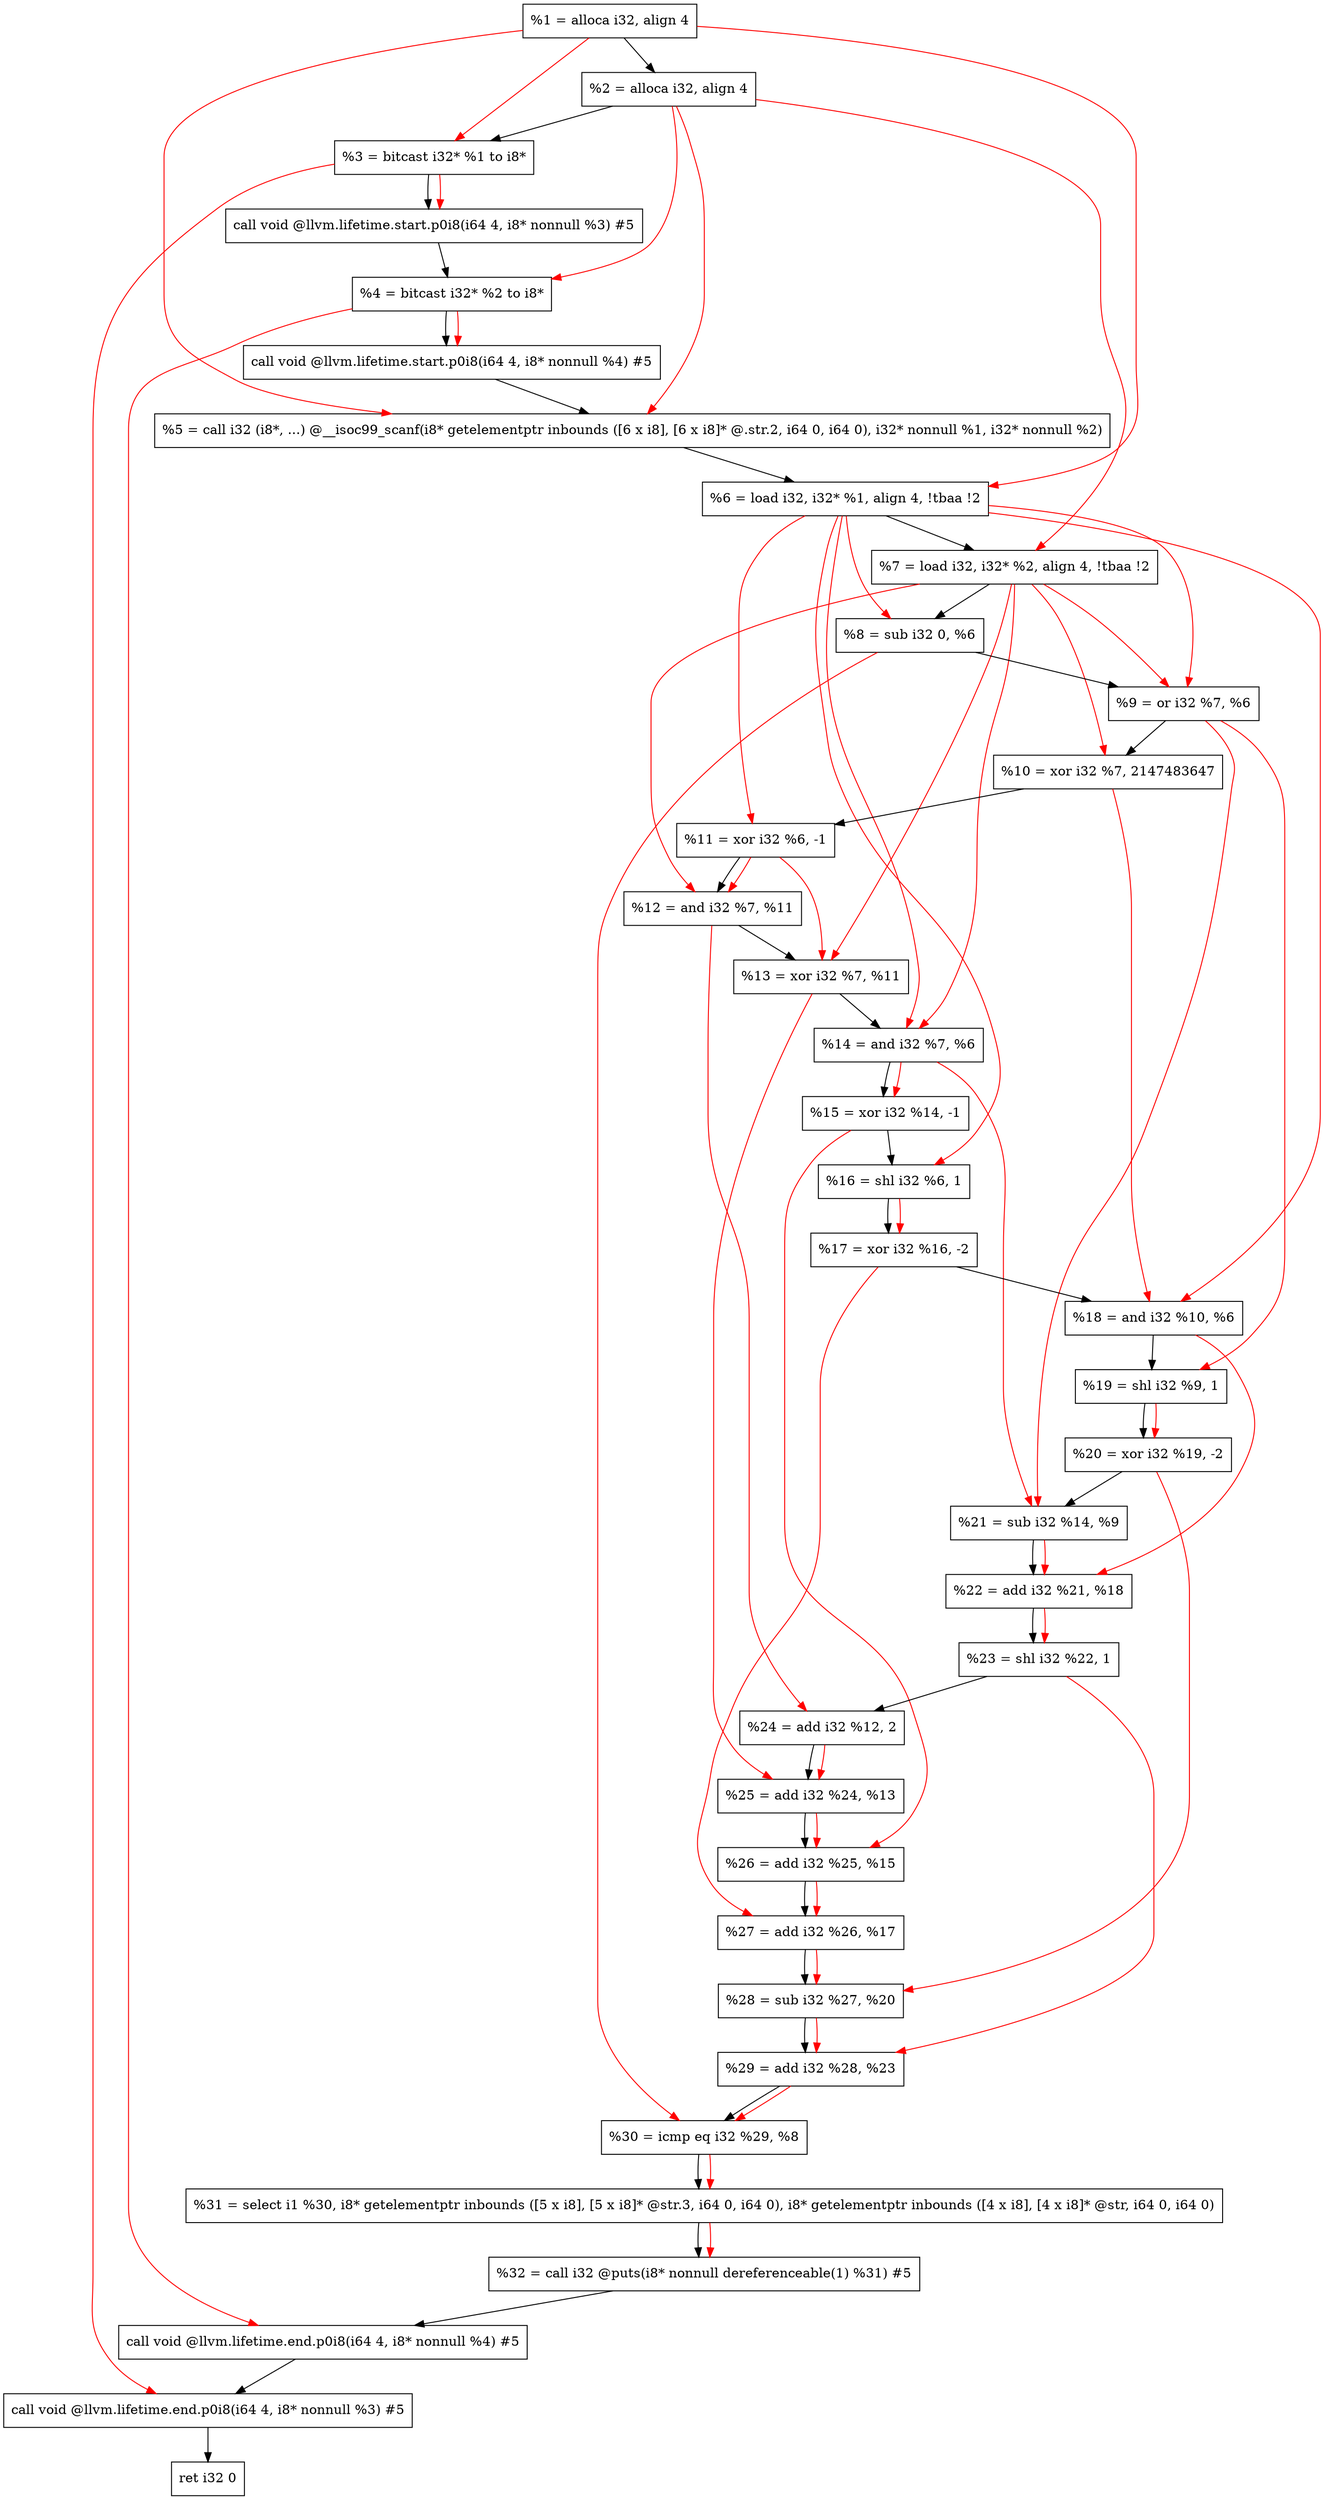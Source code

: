 digraph "DFG for'main' function" {
	Node0x2459cc8[shape=record, label="  %1 = alloca i32, align 4"];
	Node0x2459d48[shape=record, label="  %2 = alloca i32, align 4"];
	Node0x2459dd8[shape=record, label="  %3 = bitcast i32* %1 to i8*"];
	Node0x245a238[shape=record, label="  call void @llvm.lifetime.start.p0i8(i64 4, i8* nonnull %3) #5"];
	Node0x245a318[shape=record, label="  %4 = bitcast i32* %2 to i8*"];
	Node0x245a438[shape=record, label="  call void @llvm.lifetime.start.p0i8(i64 4, i8* nonnull %4) #5"];
	Node0x245a670[shape=record, label="  %5 = call i32 (i8*, ...) @__isoc99_scanf(i8* getelementptr inbounds ([6 x i8], [6 x i8]* @.str.2, i64 0, i64 0), i32* nonnull %1, i32* nonnull %2)"];
	Node0x245a728[shape=record, label="  %6 = load i32, i32* %1, align 4, !tbaa !2"];
	Node0x245b698[shape=record, label="  %7 = load i32, i32* %2, align 4, !tbaa !2"];
	Node0x245bd20[shape=record, label="  %8 = sub i32 0, %6"];
	Node0x245bd90[shape=record, label="  %9 = or i32 %7, %6"];
	Node0x245be00[shape=record, label="  %10 = xor i32 %7, 2147483647"];
	Node0x245be70[shape=record, label="  %11 = xor i32 %6, -1"];
	Node0x245bee0[shape=record, label="  %12 = and i32 %7, %11"];
	Node0x245bf50[shape=record, label="  %13 = xor i32 %7, %11"];
	Node0x245bfc0[shape=record, label="  %14 = and i32 %7, %6"];
	Node0x245c030[shape=record, label="  %15 = xor i32 %14, -1"];
	Node0x245c0a0[shape=record, label="  %16 = shl i32 %6, 1"];
	Node0x245c110[shape=record, label="  %17 = xor i32 %16, -2"];
	Node0x245c180[shape=record, label="  %18 = and i32 %10, %6"];
	Node0x245c1f0[shape=record, label="  %19 = shl i32 %9, 1"];
	Node0x245c260[shape=record, label="  %20 = xor i32 %19, -2"];
	Node0x245c2d0[shape=record, label="  %21 = sub i32 %14, %9"];
	Node0x245c340[shape=record, label="  %22 = add i32 %21, %18"];
	Node0x245c3b0[shape=record, label="  %23 = shl i32 %22, 1"];
	Node0x245c420[shape=record, label="  %24 = add i32 %12, 2"];
	Node0x245c490[shape=record, label="  %25 = add i32 %24, %13"];
	Node0x245c500[shape=record, label="  %26 = add i32 %25, %15"];
	Node0x245c570[shape=record, label="  %27 = add i32 %26, %17"];
	Node0x245c5e0[shape=record, label="  %28 = sub i32 %27, %20"];
	Node0x245c650[shape=record, label="  %29 = add i32 %28, %23"];
	Node0x245c6c0[shape=record, label="  %30 = icmp eq i32 %29, %8"];
	Node0x23fa9d8[shape=record, label="  %31 = select i1 %30, i8* getelementptr inbounds ([5 x i8], [5 x i8]* @str.3, i64 0, i64 0), i8* getelementptr inbounds ([4 x i8], [4 x i8]* @str, i64 0, i64 0)"];
	Node0x245c750[shape=record, label="  %32 = call i32 @puts(i8* nonnull dereferenceable(1) %31) #5"];
	Node0x245cbb8[shape=record, label="  call void @llvm.lifetime.end.p0i8(i64 4, i8* nonnull %4) #5"];
	Node0x245cd18[shape=record, label="  call void @llvm.lifetime.end.p0i8(i64 4, i8* nonnull %3) #5"];
	Node0x245cdd8[shape=record, label="  ret i32 0"];
	Node0x2459cc8 -> Node0x2459d48;
	Node0x2459d48 -> Node0x2459dd8;
	Node0x2459dd8 -> Node0x245a238;
	Node0x245a238 -> Node0x245a318;
	Node0x245a318 -> Node0x245a438;
	Node0x245a438 -> Node0x245a670;
	Node0x245a670 -> Node0x245a728;
	Node0x245a728 -> Node0x245b698;
	Node0x245b698 -> Node0x245bd20;
	Node0x245bd20 -> Node0x245bd90;
	Node0x245bd90 -> Node0x245be00;
	Node0x245be00 -> Node0x245be70;
	Node0x245be70 -> Node0x245bee0;
	Node0x245bee0 -> Node0x245bf50;
	Node0x245bf50 -> Node0x245bfc0;
	Node0x245bfc0 -> Node0x245c030;
	Node0x245c030 -> Node0x245c0a0;
	Node0x245c0a0 -> Node0x245c110;
	Node0x245c110 -> Node0x245c180;
	Node0x245c180 -> Node0x245c1f0;
	Node0x245c1f0 -> Node0x245c260;
	Node0x245c260 -> Node0x245c2d0;
	Node0x245c2d0 -> Node0x245c340;
	Node0x245c340 -> Node0x245c3b0;
	Node0x245c3b0 -> Node0x245c420;
	Node0x245c420 -> Node0x245c490;
	Node0x245c490 -> Node0x245c500;
	Node0x245c500 -> Node0x245c570;
	Node0x245c570 -> Node0x245c5e0;
	Node0x245c5e0 -> Node0x245c650;
	Node0x245c650 -> Node0x245c6c0;
	Node0x245c6c0 -> Node0x23fa9d8;
	Node0x23fa9d8 -> Node0x245c750;
	Node0x245c750 -> Node0x245cbb8;
	Node0x245cbb8 -> Node0x245cd18;
	Node0x245cd18 -> Node0x245cdd8;
edge [color=red]
	Node0x2459cc8 -> Node0x2459dd8;
	Node0x2459dd8 -> Node0x245a238;
	Node0x2459d48 -> Node0x245a318;
	Node0x245a318 -> Node0x245a438;
	Node0x2459cc8 -> Node0x245a670;
	Node0x2459d48 -> Node0x245a670;
	Node0x2459cc8 -> Node0x245a728;
	Node0x2459d48 -> Node0x245b698;
	Node0x245a728 -> Node0x245bd20;
	Node0x245b698 -> Node0x245bd90;
	Node0x245a728 -> Node0x245bd90;
	Node0x245b698 -> Node0x245be00;
	Node0x245a728 -> Node0x245be70;
	Node0x245b698 -> Node0x245bee0;
	Node0x245be70 -> Node0x245bee0;
	Node0x245b698 -> Node0x245bf50;
	Node0x245be70 -> Node0x245bf50;
	Node0x245b698 -> Node0x245bfc0;
	Node0x245a728 -> Node0x245bfc0;
	Node0x245bfc0 -> Node0x245c030;
	Node0x245a728 -> Node0x245c0a0;
	Node0x245c0a0 -> Node0x245c110;
	Node0x245be00 -> Node0x245c180;
	Node0x245a728 -> Node0x245c180;
	Node0x245bd90 -> Node0x245c1f0;
	Node0x245c1f0 -> Node0x245c260;
	Node0x245bfc0 -> Node0x245c2d0;
	Node0x245bd90 -> Node0x245c2d0;
	Node0x245c2d0 -> Node0x245c340;
	Node0x245c180 -> Node0x245c340;
	Node0x245c340 -> Node0x245c3b0;
	Node0x245bee0 -> Node0x245c420;
	Node0x245c420 -> Node0x245c490;
	Node0x245bf50 -> Node0x245c490;
	Node0x245c490 -> Node0x245c500;
	Node0x245c030 -> Node0x245c500;
	Node0x245c500 -> Node0x245c570;
	Node0x245c110 -> Node0x245c570;
	Node0x245c570 -> Node0x245c5e0;
	Node0x245c260 -> Node0x245c5e0;
	Node0x245c5e0 -> Node0x245c650;
	Node0x245c3b0 -> Node0x245c650;
	Node0x245c650 -> Node0x245c6c0;
	Node0x245bd20 -> Node0x245c6c0;
	Node0x245c6c0 -> Node0x23fa9d8;
	Node0x23fa9d8 -> Node0x245c750;
	Node0x245a318 -> Node0x245cbb8;
	Node0x2459dd8 -> Node0x245cd18;
}
